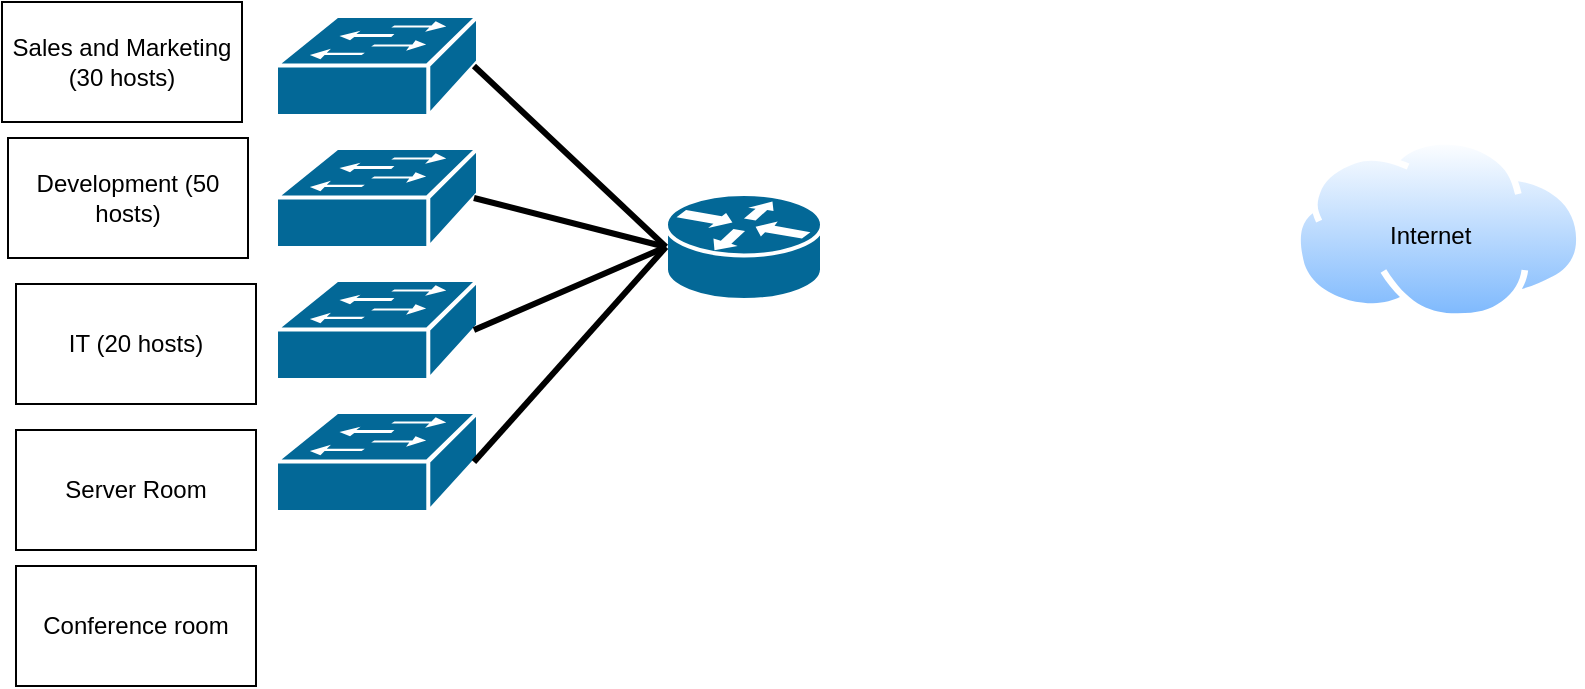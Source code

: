 <mxfile version="26.2.13">
  <diagram name="Page-1" id="gVVwDK-q3vHcmaNMjVyZ">
    <mxGraphModel dx="1444" dy="622" grid="0" gridSize="10" guides="1" tooltips="1" connect="1" arrows="1" fold="1" page="0" pageScale="1" pageWidth="827" pageHeight="1169" math="0" shadow="0">
      <root>
        <mxCell id="0" />
        <mxCell id="1" parent="0" />
        <mxCell id="cSm8j09u3ZBVS2fmNqZE-1" value="Sales and Marketing (30 hosts)" style="rounded=0;whiteSpace=wrap;html=1;" vertex="1" parent="1">
          <mxGeometry x="-367" y="94" width="120" height="60" as="geometry" />
        </mxCell>
        <mxCell id="cSm8j09u3ZBVS2fmNqZE-2" value="Development (50 hosts)" style="rounded=0;whiteSpace=wrap;html=1;" vertex="1" parent="1">
          <mxGeometry x="-364" y="162" width="120" height="60" as="geometry" />
        </mxCell>
        <mxCell id="cSm8j09u3ZBVS2fmNqZE-3" value="IT (20 hosts)" style="rounded=0;whiteSpace=wrap;html=1;" vertex="1" parent="1">
          <mxGeometry x="-360" y="235" width="120" height="60" as="geometry" />
        </mxCell>
        <mxCell id="cSm8j09u3ZBVS2fmNqZE-5" value="Server Room" style="rounded=0;whiteSpace=wrap;html=1;" vertex="1" parent="1">
          <mxGeometry x="-360" y="308" width="120" height="60" as="geometry" />
        </mxCell>
        <mxCell id="cSm8j09u3ZBVS2fmNqZE-6" value="Conference room" style="rounded=0;whiteSpace=wrap;html=1;" vertex="1" parent="1">
          <mxGeometry x="-360" y="376" width="120" height="60" as="geometry" />
        </mxCell>
        <mxCell id="cSm8j09u3ZBVS2fmNqZE-7" value="" style="shape=mxgraph.cisco.switches.workgroup_switch;sketch=0;html=1;pointerEvents=1;dashed=0;fillColor=#036897;strokeColor=#ffffff;strokeWidth=2;verticalLabelPosition=bottom;verticalAlign=top;align=center;outlineConnect=0;" vertex="1" parent="1">
          <mxGeometry x="-230" y="167" width="101" height="50" as="geometry" />
        </mxCell>
        <mxCell id="cSm8j09u3ZBVS2fmNqZE-8" value="" style="shape=mxgraph.cisco.switches.workgroup_switch;sketch=0;html=1;pointerEvents=1;dashed=0;fillColor=#036897;strokeColor=#ffffff;strokeWidth=2;verticalLabelPosition=bottom;verticalAlign=top;align=center;outlineConnect=0;" vertex="1" parent="1">
          <mxGeometry x="-230" y="233" width="101" height="50" as="geometry" />
        </mxCell>
        <mxCell id="cSm8j09u3ZBVS2fmNqZE-9" value="" style="shape=mxgraph.cisco.switches.workgroup_switch;sketch=0;html=1;pointerEvents=1;dashed=0;fillColor=#036897;strokeColor=#ffffff;strokeWidth=2;verticalLabelPosition=bottom;verticalAlign=top;align=center;outlineConnect=0;" vertex="1" parent="1">
          <mxGeometry x="-230" y="101" width="101" height="50" as="geometry" />
        </mxCell>
        <mxCell id="cSm8j09u3ZBVS2fmNqZE-10" value="" style="shape=mxgraph.cisco.switches.workgroup_switch;sketch=0;html=1;pointerEvents=1;dashed=0;fillColor=#036897;strokeColor=#ffffff;strokeWidth=2;verticalLabelPosition=bottom;verticalAlign=top;align=center;outlineConnect=0;" vertex="1" parent="1">
          <mxGeometry x="-230" y="299" width="101" height="50" as="geometry" />
        </mxCell>
        <mxCell id="cSm8j09u3ZBVS2fmNqZE-11" value="" style="shape=mxgraph.cisco.routers.router;sketch=0;html=1;pointerEvents=1;dashed=0;fillColor=#036897;strokeColor=#ffffff;strokeWidth=2;verticalLabelPosition=bottom;verticalAlign=top;align=center;outlineConnect=0;" vertex="1" parent="1">
          <mxGeometry x="-35" y="190" width="78" height="53" as="geometry" />
        </mxCell>
        <mxCell id="cSm8j09u3ZBVS2fmNqZE-20" style="edgeStyle=none;curved=1;rounded=0;orthogonalLoop=1;jettySize=auto;html=1;exitX=0.98;exitY=0.5;exitDx=0;exitDy=0;exitPerimeter=0;entryX=0;entryY=0.5;entryDx=0;entryDy=0;entryPerimeter=0;fontSize=12;startSize=8;endSize=8;endArrow=none;startFill=0;strokeWidth=3;" edge="1" parent="1" source="cSm8j09u3ZBVS2fmNqZE-10" target="cSm8j09u3ZBVS2fmNqZE-11">
          <mxGeometry relative="1" as="geometry">
            <mxPoint x="-64" y="231.5" as="targetPoint" />
          </mxGeometry>
        </mxCell>
        <mxCell id="cSm8j09u3ZBVS2fmNqZE-21" style="edgeStyle=none;curved=1;rounded=0;orthogonalLoop=1;jettySize=auto;html=1;exitX=0.98;exitY=0.5;exitDx=0;exitDy=0;exitPerimeter=0;fontSize=12;startSize=8;endSize=8;endArrow=none;startFill=0;strokeWidth=3;entryX=0;entryY=0.5;entryDx=0;entryDy=0;entryPerimeter=0;" edge="1" parent="1" source="cSm8j09u3ZBVS2fmNqZE-8" target="cSm8j09u3ZBVS2fmNqZE-11">
          <mxGeometry relative="1" as="geometry">
            <mxPoint x="-64" y="231.5" as="targetPoint" />
          </mxGeometry>
        </mxCell>
        <mxCell id="cSm8j09u3ZBVS2fmNqZE-22" style="edgeStyle=none;curved=1;rounded=0;orthogonalLoop=1;jettySize=auto;html=1;exitX=0.98;exitY=0.5;exitDx=0;exitDy=0;exitPerimeter=0;entryX=0;entryY=0.5;entryDx=0;entryDy=0;entryPerimeter=0;fontSize=12;startSize=8;endSize=8;endArrow=none;startFill=0;strokeWidth=3;" edge="1" parent="1" source="cSm8j09u3ZBVS2fmNqZE-7" target="cSm8j09u3ZBVS2fmNqZE-11">
          <mxGeometry relative="1" as="geometry">
            <mxPoint x="-64" y="231.5" as="targetPoint" />
          </mxGeometry>
        </mxCell>
        <mxCell id="cSm8j09u3ZBVS2fmNqZE-23" style="edgeStyle=none;curved=1;rounded=0;orthogonalLoop=1;jettySize=auto;html=1;exitX=0.98;exitY=0.5;exitDx=0;exitDy=0;exitPerimeter=0;entryX=0;entryY=0.5;entryDx=0;entryDy=0;entryPerimeter=0;fontSize=12;startSize=8;endSize=8;strokeWidth=3;endArrow=none;startFill=0;" edge="1" parent="1" source="cSm8j09u3ZBVS2fmNqZE-9" target="cSm8j09u3ZBVS2fmNqZE-11">
          <mxGeometry relative="1" as="geometry">
            <mxPoint x="-64" y="231.5" as="targetPoint" />
          </mxGeometry>
        </mxCell>
        <mxCell id="cSm8j09u3ZBVS2fmNqZE-24" value="" style="image;aspect=fixed;perimeter=ellipsePerimeter;html=1;align=center;shadow=0;dashed=0;spacingTop=3;image=img/lib/active_directory/internet_cloud.svg;" vertex="1" parent="1">
          <mxGeometry x="279" y="162" width="144.44" height="91" as="geometry" />
        </mxCell>
        <mxCell id="cSm8j09u3ZBVS2fmNqZE-25" value="Internet" style="text;whiteSpace=wrap;html=1;" vertex="1" parent="1">
          <mxGeometry x="324.52" y="197" width="53.4" height="36" as="geometry" />
        </mxCell>
      </root>
    </mxGraphModel>
  </diagram>
</mxfile>
